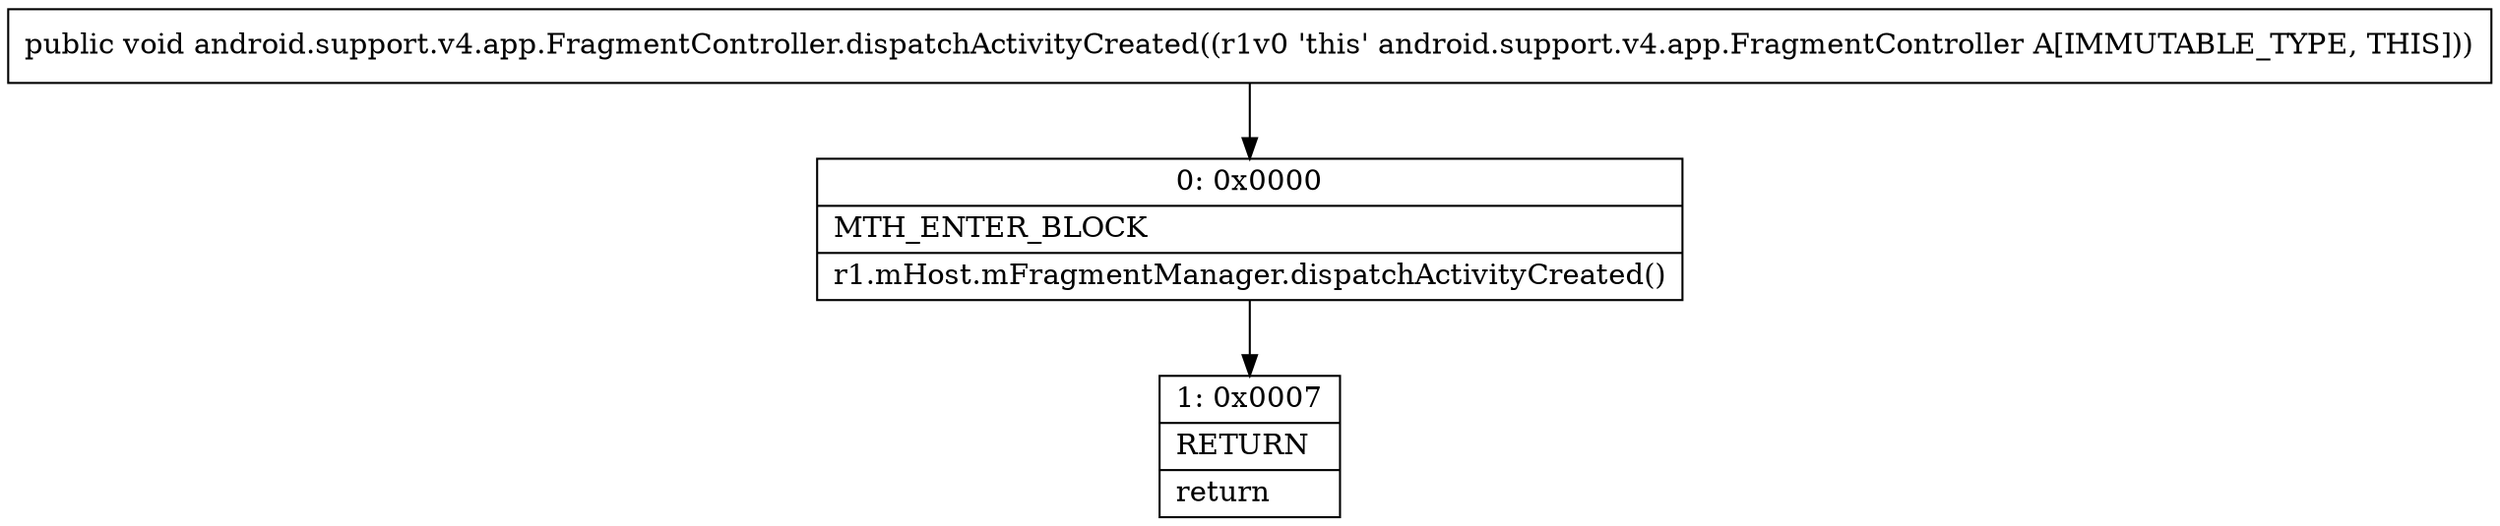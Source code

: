 digraph "CFG forandroid.support.v4.app.FragmentController.dispatchActivityCreated()V" {
Node_0 [shape=record,label="{0\:\ 0x0000|MTH_ENTER_BLOCK\l|r1.mHost.mFragmentManager.dispatchActivityCreated()\l}"];
Node_1 [shape=record,label="{1\:\ 0x0007|RETURN\l|return\l}"];
MethodNode[shape=record,label="{public void android.support.v4.app.FragmentController.dispatchActivityCreated((r1v0 'this' android.support.v4.app.FragmentController A[IMMUTABLE_TYPE, THIS])) }"];
MethodNode -> Node_0;
Node_0 -> Node_1;
}

